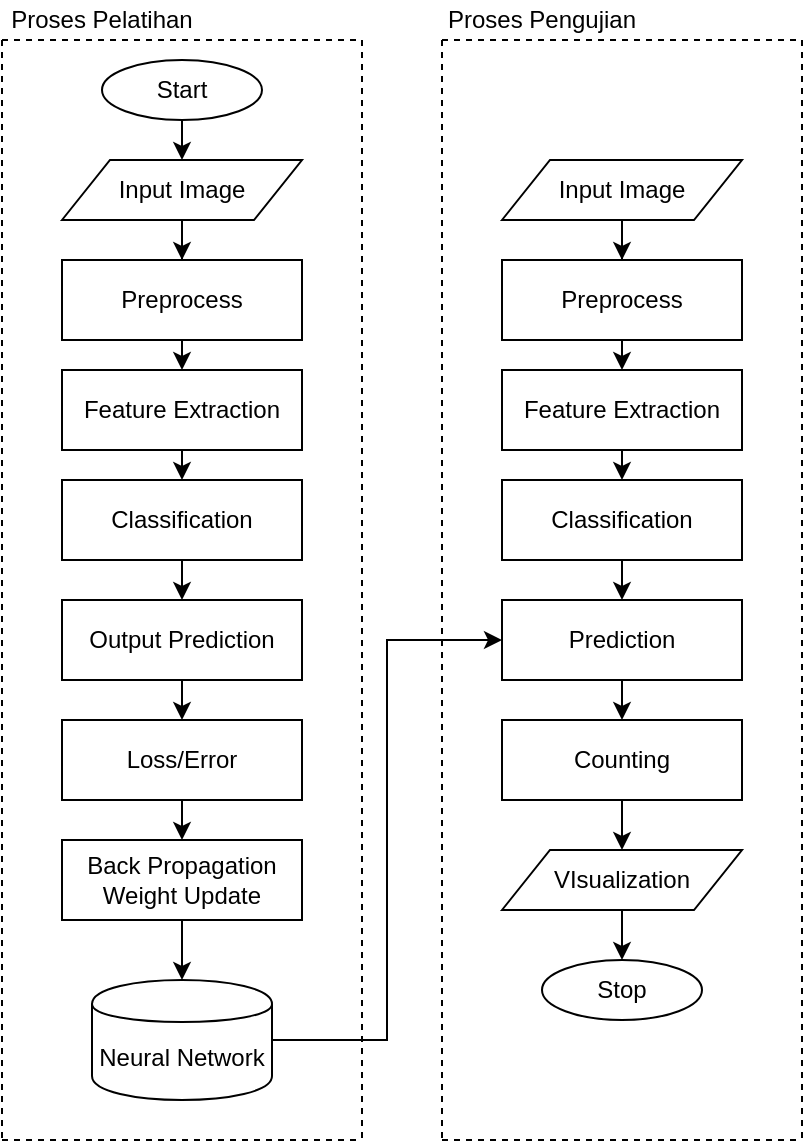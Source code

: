 <mxfile version="12.3.0" type="device" pages="1"><diagram id="CvD4TE1R5r4FQz9vxvz9" name="Page-1"><mxGraphModel dx="1278" dy="540" grid="1" gridSize="10" guides="1" tooltips="1" connect="1" arrows="1" fold="1" page="1" pageScale="1" pageWidth="850" pageHeight="1100" math="0" shadow="0"><root><mxCell id="0"/><mxCell id="1" parent="0"/><object label="Start" id="-JzDq9ALnakqBoKw4SrO-1"><mxCell style="ellipse;whiteSpace=wrap;html=1;" parent="1" vertex="1"><mxGeometry x="130" y="80" width="80" height="30" as="geometry"/></mxCell></object><mxCell id="-JzDq9ALnakqBoKw4SrO-7" style="edgeStyle=orthogonalEdgeStyle;rounded=0;orthogonalLoop=1;jettySize=auto;html=1;entryX=0.5;entryY=0;entryDx=0;entryDy=0;" parent="1" source="-JzDq9ALnakqBoKw4SrO-2" target="-JzDq9ALnakqBoKw4SrO-3" edge="1"><mxGeometry relative="1" as="geometry"/></mxCell><mxCell id="-JzDq9ALnakqBoKw4SrO-2" value="Input Image" style="shape=parallelogram;perimeter=parallelogramPerimeter;whiteSpace=wrap;html=1;" parent="1" vertex="1"><mxGeometry x="110" y="130" width="120" height="30" as="geometry"/></mxCell><mxCell id="-JzDq9ALnakqBoKw4SrO-10" style="edgeStyle=orthogonalEdgeStyle;rounded=0;orthogonalLoop=1;jettySize=auto;html=1;exitX=0.5;exitY=1;exitDx=0;exitDy=0;entryX=0.5;entryY=0;entryDx=0;entryDy=0;" parent="1" source="-JzDq9ALnakqBoKw4SrO-3" target="-JzDq9ALnakqBoKw4SrO-9" edge="1"><mxGeometry relative="1" as="geometry"/></mxCell><mxCell id="-JzDq9ALnakqBoKw4SrO-3" value="Preprocess" style="rounded=0;whiteSpace=wrap;html=1;" parent="1" vertex="1"><mxGeometry x="110" y="180" width="120" height="40" as="geometry"/></mxCell><mxCell id="-JzDq9ALnakqBoKw4SrO-4" value="" style="endArrow=classic;html=1;exitX=0.5;exitY=1;exitDx=0;exitDy=0;entryX=0.5;entryY=0;entryDx=0;entryDy=0;" parent="1" source="-JzDq9ALnakqBoKw4SrO-1" target="-JzDq9ALnakqBoKw4SrO-2" edge="1"><mxGeometry width="50" height="50" relative="1" as="geometry"><mxPoint x="100" y="370" as="sourcePoint"/><mxPoint x="150" y="320" as="targetPoint"/></mxGeometry></mxCell><mxCell id="-JzDq9ALnakqBoKw4SrO-16" style="edgeStyle=orthogonalEdgeStyle;rounded=0;orthogonalLoop=1;jettySize=auto;html=1;exitX=0.5;exitY=1;exitDx=0;exitDy=0;entryX=0.5;entryY=0;entryDx=0;entryDy=0;" parent="1" source="-JzDq9ALnakqBoKw4SrO-9" target="-JzDq9ALnakqBoKw4SrO-11" edge="1"><mxGeometry relative="1" as="geometry"/></mxCell><mxCell id="-JzDq9ALnakqBoKw4SrO-9" value="Feature Extraction" style="rounded=0;whiteSpace=wrap;html=1;" parent="1" vertex="1"><mxGeometry x="110" y="235" width="120" height="40" as="geometry"/></mxCell><mxCell id="-JzDq9ALnakqBoKw4SrO-17" style="edgeStyle=orthogonalEdgeStyle;rounded=0;orthogonalLoop=1;jettySize=auto;html=1;exitX=0.5;exitY=1;exitDx=0;exitDy=0;entryX=0.5;entryY=0;entryDx=0;entryDy=0;" parent="1" source="-JzDq9ALnakqBoKw4SrO-11" target="-JzDq9ALnakqBoKw4SrO-12" edge="1"><mxGeometry relative="1" as="geometry"/></mxCell><mxCell id="-JzDq9ALnakqBoKw4SrO-11" value="Classification" style="rounded=0;whiteSpace=wrap;html=1;" parent="1" vertex="1"><mxGeometry x="110" y="290" width="120" height="40" as="geometry"/></mxCell><mxCell id="-JzDq9ALnakqBoKw4SrO-18" style="edgeStyle=orthogonalEdgeStyle;rounded=0;orthogonalLoop=1;jettySize=auto;html=1;exitX=0.5;exitY=1;exitDx=0;exitDy=0;entryX=0.5;entryY=0;entryDx=0;entryDy=0;" parent="1" source="-JzDq9ALnakqBoKw4SrO-12" target="-JzDq9ALnakqBoKw4SrO-13" edge="1"><mxGeometry relative="1" as="geometry"/></mxCell><mxCell id="-JzDq9ALnakqBoKw4SrO-12" value="Output Prediction" style="rounded=0;whiteSpace=wrap;html=1;" parent="1" vertex="1"><mxGeometry x="110" y="350" width="120" height="40" as="geometry"/></mxCell><mxCell id="-JzDq9ALnakqBoKw4SrO-19" style="edgeStyle=orthogonalEdgeStyle;rounded=0;orthogonalLoop=1;jettySize=auto;html=1;exitX=0.5;exitY=1;exitDx=0;exitDy=0;entryX=0.5;entryY=0;entryDx=0;entryDy=0;" parent="1" source="-JzDq9ALnakqBoKw4SrO-13" target="-JzDq9ALnakqBoKw4SrO-14" edge="1"><mxGeometry relative="1" as="geometry"/></mxCell><mxCell id="-JzDq9ALnakqBoKw4SrO-13" value="Loss/Error" style="rounded=0;whiteSpace=wrap;html=1;" parent="1" vertex="1"><mxGeometry x="110" y="410" width="120" height="40" as="geometry"/></mxCell><mxCell id="-JzDq9ALnakqBoKw4SrO-20" style="edgeStyle=orthogonalEdgeStyle;rounded=0;orthogonalLoop=1;jettySize=auto;html=1;exitX=0.5;exitY=1;exitDx=0;exitDy=0;entryX=0.5;entryY=0;entryDx=0;entryDy=0;" parent="1" source="-JzDq9ALnakqBoKw4SrO-14" target="-JzDq9ALnakqBoKw4SrO-15" edge="1"><mxGeometry relative="1" as="geometry"/></mxCell><mxCell id="-JzDq9ALnakqBoKw4SrO-14" value="Back Propagation Weight Update" style="rounded=0;whiteSpace=wrap;html=1;" parent="1" vertex="1"><mxGeometry x="110" y="470" width="120" height="40" as="geometry"/></mxCell><mxCell id="-JzDq9ALnakqBoKw4SrO-59" style="edgeStyle=orthogonalEdgeStyle;rounded=0;orthogonalLoop=1;jettySize=auto;html=1;entryX=0;entryY=0.5;entryDx=0;entryDy=0;" parent="1" source="-JzDq9ALnakqBoKw4SrO-15" target="-JzDq9ALnakqBoKw4SrO-45" edge="1"><mxGeometry relative="1" as="geometry"/></mxCell><mxCell id="-JzDq9ALnakqBoKw4SrO-15" value="Neural Network" style="shape=cylinder;whiteSpace=wrap;html=1;boundedLbl=1;backgroundOutline=1;" parent="1" vertex="1"><mxGeometry x="125" y="540" width="90" height="60" as="geometry"/></mxCell><mxCell id="-JzDq9ALnakqBoKw4SrO-36" style="edgeStyle=orthogonalEdgeStyle;rounded=0;orthogonalLoop=1;jettySize=auto;html=1;entryX=0.5;entryY=0;entryDx=0;entryDy=0;" parent="1" source="-JzDq9ALnakqBoKw4SrO-37" target="-JzDq9ALnakqBoKw4SrO-39" edge="1"><mxGeometry relative="1" as="geometry"/></mxCell><mxCell id="-JzDq9ALnakqBoKw4SrO-37" value="Input Image" style="shape=parallelogram;perimeter=parallelogramPerimeter;whiteSpace=wrap;html=1;" parent="1" vertex="1"><mxGeometry x="330" y="130" width="120" height="30" as="geometry"/></mxCell><mxCell id="-JzDq9ALnakqBoKw4SrO-38" style="edgeStyle=orthogonalEdgeStyle;rounded=0;orthogonalLoop=1;jettySize=auto;html=1;exitX=0.5;exitY=1;exitDx=0;exitDy=0;entryX=0.5;entryY=0;entryDx=0;entryDy=0;" parent="1" source="-JzDq9ALnakqBoKw4SrO-39" target="-JzDq9ALnakqBoKw4SrO-41" edge="1"><mxGeometry relative="1" as="geometry"/></mxCell><mxCell id="-JzDq9ALnakqBoKw4SrO-39" value="Preprocess" style="rounded=0;whiteSpace=wrap;html=1;" parent="1" vertex="1"><mxGeometry x="330" y="180" width="120" height="40" as="geometry"/></mxCell><mxCell id="-JzDq9ALnakqBoKw4SrO-40" style="edgeStyle=orthogonalEdgeStyle;rounded=0;orthogonalLoop=1;jettySize=auto;html=1;exitX=0.5;exitY=1;exitDx=0;exitDy=0;entryX=0.5;entryY=0;entryDx=0;entryDy=0;" parent="1" source="-JzDq9ALnakqBoKw4SrO-41" target="-JzDq9ALnakqBoKw4SrO-43" edge="1"><mxGeometry relative="1" as="geometry"/></mxCell><mxCell id="-JzDq9ALnakqBoKw4SrO-41" value="Feature Extraction" style="rounded=0;whiteSpace=wrap;html=1;" parent="1" vertex="1"><mxGeometry x="330" y="235" width="120" height="40" as="geometry"/></mxCell><mxCell id="-JzDq9ALnakqBoKw4SrO-42" style="edgeStyle=orthogonalEdgeStyle;rounded=0;orthogonalLoop=1;jettySize=auto;html=1;exitX=0.5;exitY=1;exitDx=0;exitDy=0;entryX=0.5;entryY=0;entryDx=0;entryDy=0;" parent="1" source="-JzDq9ALnakqBoKw4SrO-43" target="-JzDq9ALnakqBoKw4SrO-45" edge="1"><mxGeometry relative="1" as="geometry"/></mxCell><mxCell id="-JzDq9ALnakqBoKw4SrO-43" value="Classification" style="rounded=0;whiteSpace=wrap;html=1;" parent="1" vertex="1"><mxGeometry x="330" y="290" width="120" height="40" as="geometry"/></mxCell><mxCell id="-JzDq9ALnakqBoKw4SrO-44" style="edgeStyle=orthogonalEdgeStyle;rounded=0;orthogonalLoop=1;jettySize=auto;html=1;exitX=0.5;exitY=1;exitDx=0;exitDy=0;entryX=0.5;entryY=0;entryDx=0;entryDy=0;" parent="1" source="-JzDq9ALnakqBoKw4SrO-45" edge="1"><mxGeometry relative="1" as="geometry"><mxPoint x="390" y="410" as="targetPoint"/></mxGeometry></mxCell><mxCell id="-JzDq9ALnakqBoKw4SrO-45" value="Prediction" style="rounded=0;whiteSpace=wrap;html=1;" parent="1" vertex="1"><mxGeometry x="330" y="350" width="120" height="40" as="geometry"/></mxCell><mxCell id="-JzDq9ALnakqBoKw4SrO-57" style="edgeStyle=orthogonalEdgeStyle;rounded=0;orthogonalLoop=1;jettySize=auto;html=1;exitX=0.5;exitY=1;exitDx=0;exitDy=0;entryX=0.5;entryY=0;entryDx=0;entryDy=0;" parent="1" source="-JzDq9ALnakqBoKw4SrO-49" target="-JzDq9ALnakqBoKw4SrO-56" edge="1"><mxGeometry relative="1" as="geometry"/></mxCell><mxCell id="-JzDq9ALnakqBoKw4SrO-49" value="VIsualization" style="shape=parallelogram;perimeter=parallelogramPerimeter;whiteSpace=wrap;html=1;" parent="1" vertex="1"><mxGeometry x="330" y="475" width="120" height="30" as="geometry"/></mxCell><mxCell id="-JzDq9ALnakqBoKw4SrO-55" style="edgeStyle=orthogonalEdgeStyle;rounded=0;orthogonalLoop=1;jettySize=auto;html=1;exitX=0.5;exitY=1;exitDx=0;exitDy=0;" parent="1" source="-JzDq9ALnakqBoKw4SrO-50" target="-JzDq9ALnakqBoKw4SrO-49" edge="1"><mxGeometry relative="1" as="geometry"/></mxCell><mxCell id="-JzDq9ALnakqBoKw4SrO-50" value="Counting" style="rounded=0;whiteSpace=wrap;html=1;" parent="1" vertex="1"><mxGeometry x="330" y="410" width="120" height="40" as="geometry"/></mxCell><object label="Stop" id="-JzDq9ALnakqBoKw4SrO-56"><mxCell style="ellipse;whiteSpace=wrap;html=1;" parent="1" vertex="1"><mxGeometry x="350" y="530" width="80" height="30" as="geometry"/></mxCell></object><mxCell id="-JzDq9ALnakqBoKw4SrO-66" value="" style="group" parent="1" vertex="1" connectable="0"><mxGeometry x="80" y="70.0" width="180" height="550.0" as="geometry"/></mxCell><mxCell id="-JzDq9ALnakqBoKw4SrO-62" value="" style="endArrow=none;dashed=1;html=1;" parent="-JzDq9ALnakqBoKw4SrO-66" edge="1"><mxGeometry width="50" height="50" relative="1" as="geometry"><mxPoint y="1.137e-13" as="sourcePoint"/><mxPoint x="180" y="1.137e-13" as="targetPoint"/></mxGeometry></mxCell><mxCell id="-JzDq9ALnakqBoKw4SrO-63" value="" style="endArrow=none;dashed=1;html=1;" parent="-JzDq9ALnakqBoKw4SrO-66" edge="1"><mxGeometry width="50" height="50" relative="1" as="geometry"><mxPoint y="550" as="sourcePoint"/><mxPoint x="180" y="550" as="targetPoint"/></mxGeometry></mxCell><mxCell id="-JzDq9ALnakqBoKw4SrO-64" value="" style="endArrow=none;dashed=1;html=1;" parent="-JzDq9ALnakqBoKw4SrO-66" edge="1"><mxGeometry width="50" height="50" relative="1" as="geometry"><mxPoint y="1.137e-13" as="sourcePoint"/><mxPoint y="550.0" as="targetPoint"/></mxGeometry></mxCell><mxCell id="-JzDq9ALnakqBoKw4SrO-65" value="" style="endArrow=none;dashed=1;html=1;" parent="-JzDq9ALnakqBoKw4SrO-66" edge="1"><mxGeometry width="50" height="50" relative="1" as="geometry"><mxPoint x="180" as="sourcePoint"/><mxPoint x="180" y="550.0" as="targetPoint"/></mxGeometry></mxCell><mxCell id="-JzDq9ALnakqBoKw4SrO-67" value="" style="group;container=1;" parent="1" vertex="1" connectable="0"><mxGeometry x="300" y="70.0" width="180" height="550.0" as="geometry"/></mxCell><mxCell id="-JzDq9ALnakqBoKw4SrO-68" value="" style="endArrow=none;dashed=1;html=1;" parent="-JzDq9ALnakqBoKw4SrO-67" edge="1"><mxGeometry width="50" height="50" relative="1" as="geometry"><mxPoint y="1.137e-13" as="sourcePoint"/><mxPoint x="180" y="1.137e-13" as="targetPoint"/></mxGeometry></mxCell><mxCell id="-JzDq9ALnakqBoKw4SrO-69" value="" style="endArrow=none;dashed=1;html=1;" parent="-JzDq9ALnakqBoKw4SrO-67" edge="1"><mxGeometry width="50" height="50" relative="1" as="geometry"><mxPoint y="550" as="sourcePoint"/><mxPoint x="180" y="550" as="targetPoint"/></mxGeometry></mxCell><mxCell id="-JzDq9ALnakqBoKw4SrO-70" value="" style="endArrow=none;dashed=1;html=1;" parent="-JzDq9ALnakqBoKw4SrO-67" edge="1"><mxGeometry width="50" height="50" relative="1" as="geometry"><mxPoint y="1.137e-13" as="sourcePoint"/><mxPoint y="550.0" as="targetPoint"/></mxGeometry></mxCell><mxCell id="-JzDq9ALnakqBoKw4SrO-71" value="" style="endArrow=none;dashed=1;html=1;" parent="-JzDq9ALnakqBoKw4SrO-67" edge="1"><mxGeometry width="50" height="50" relative="1" as="geometry"><mxPoint x="180" as="sourcePoint"/><mxPoint x="180" y="550.0" as="targetPoint"/></mxGeometry></mxCell><mxCell id="-JzDq9ALnakqBoKw4SrO-72" value="Proses Pelatihan" style="text;html=1;strokeColor=none;fillColor=none;align=center;verticalAlign=middle;whiteSpace=wrap;rounded=0;" parent="1" vertex="1"><mxGeometry x="80" y="50" width="100" height="20" as="geometry"/></mxCell><mxCell id="-JzDq9ALnakqBoKw4SrO-73" value="Proses Pengujian" style="text;html=1;strokeColor=none;fillColor=none;align=center;verticalAlign=middle;whiteSpace=wrap;rounded=0;" parent="1" vertex="1"><mxGeometry x="300" y="50" width="100" height="20" as="geometry"/></mxCell></root></mxGraphModel></diagram></mxfile>